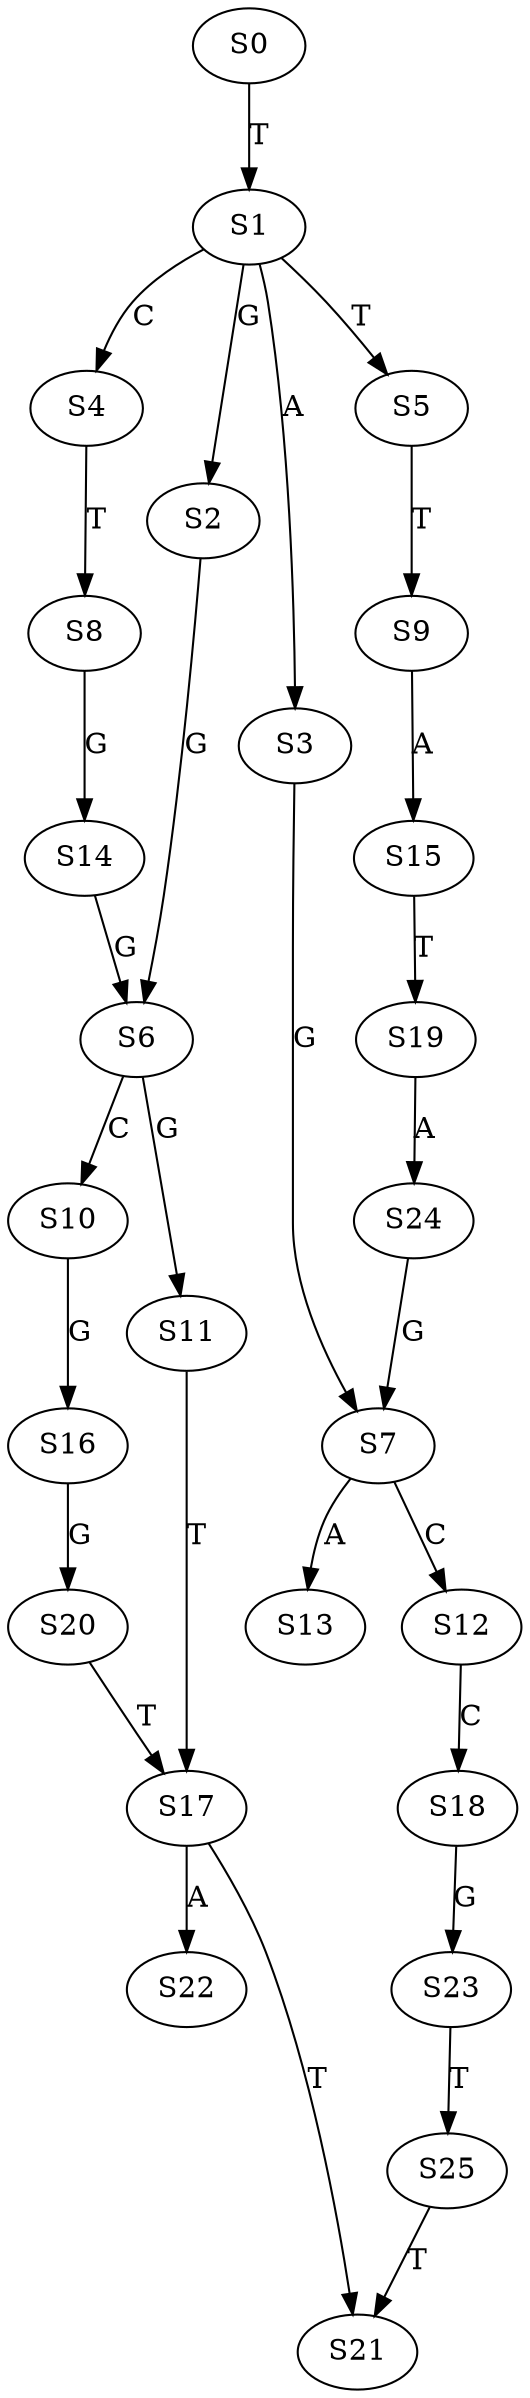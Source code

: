 strict digraph  {
	S0 -> S1 [ label = T ];
	S1 -> S2 [ label = G ];
	S1 -> S3 [ label = A ];
	S1 -> S4 [ label = C ];
	S1 -> S5 [ label = T ];
	S2 -> S6 [ label = G ];
	S3 -> S7 [ label = G ];
	S4 -> S8 [ label = T ];
	S5 -> S9 [ label = T ];
	S6 -> S10 [ label = C ];
	S6 -> S11 [ label = G ];
	S7 -> S12 [ label = C ];
	S7 -> S13 [ label = A ];
	S8 -> S14 [ label = G ];
	S9 -> S15 [ label = A ];
	S10 -> S16 [ label = G ];
	S11 -> S17 [ label = T ];
	S12 -> S18 [ label = C ];
	S14 -> S6 [ label = G ];
	S15 -> S19 [ label = T ];
	S16 -> S20 [ label = G ];
	S17 -> S21 [ label = T ];
	S17 -> S22 [ label = A ];
	S18 -> S23 [ label = G ];
	S19 -> S24 [ label = A ];
	S20 -> S17 [ label = T ];
	S23 -> S25 [ label = T ];
	S24 -> S7 [ label = G ];
	S25 -> S21 [ label = T ];
}

